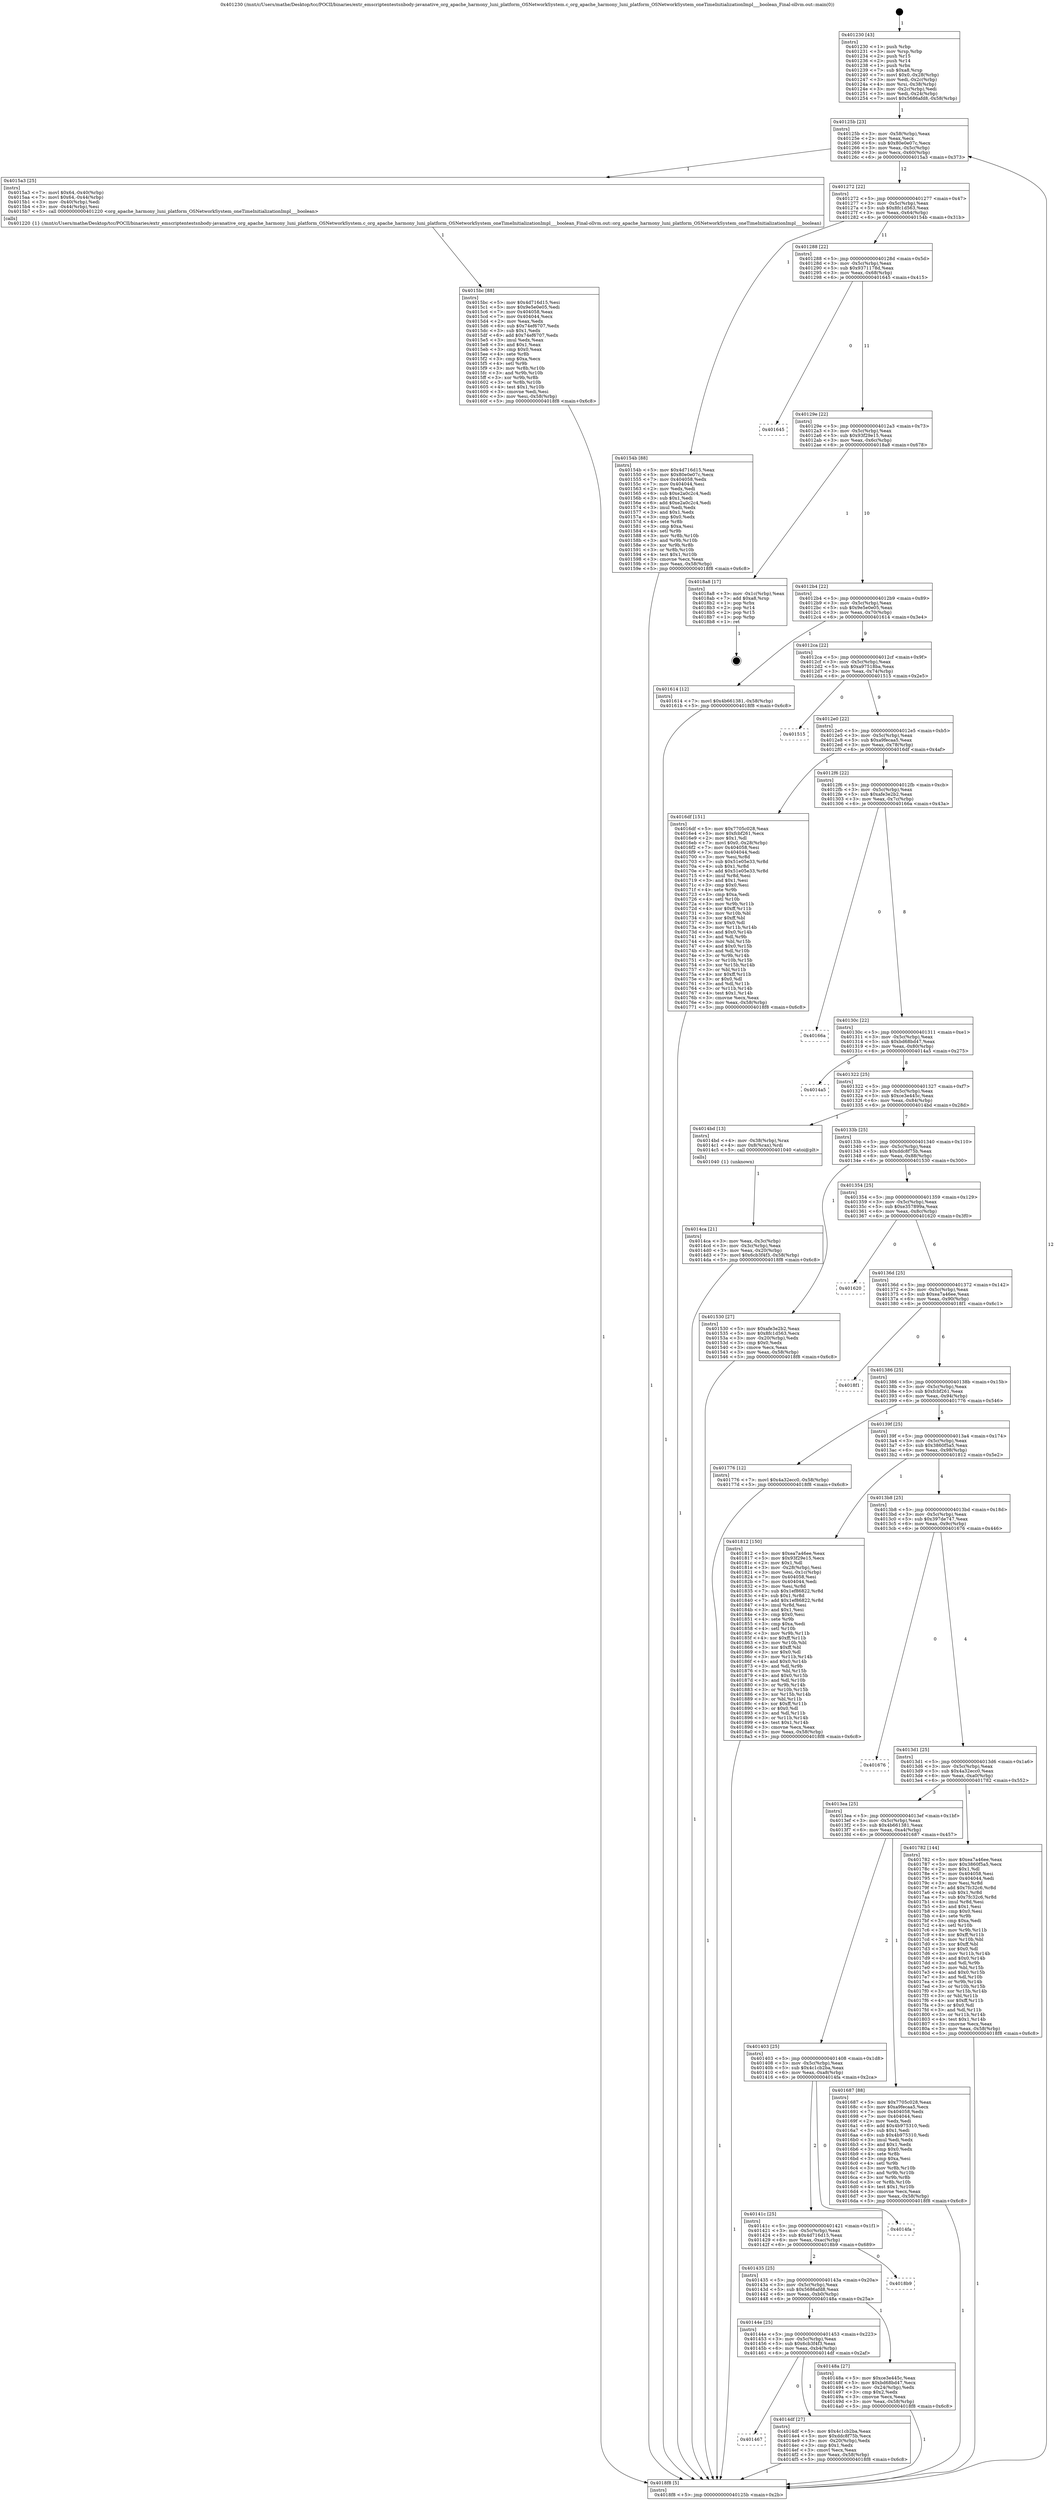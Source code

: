 digraph "0x401230" {
  label = "0x401230 (/mnt/c/Users/mathe/Desktop/tcc/POCII/binaries/extr_emscriptentestsnbody-javanative_org_apache_harmony_luni_platform_OSNetworkSystem.c_org_apache_harmony_luni_platform_OSNetworkSystem_oneTimeInitializationImpl___boolean_Final-ollvm.out::main(0))"
  labelloc = "t"
  node[shape=record]

  Entry [label="",width=0.3,height=0.3,shape=circle,fillcolor=black,style=filled]
  "0x40125b" [label="{
     0x40125b [23]\l
     | [instrs]\l
     &nbsp;&nbsp;0x40125b \<+3\>: mov -0x58(%rbp),%eax\l
     &nbsp;&nbsp;0x40125e \<+2\>: mov %eax,%ecx\l
     &nbsp;&nbsp;0x401260 \<+6\>: sub $0x80e0e07c,%ecx\l
     &nbsp;&nbsp;0x401266 \<+3\>: mov %eax,-0x5c(%rbp)\l
     &nbsp;&nbsp;0x401269 \<+3\>: mov %ecx,-0x60(%rbp)\l
     &nbsp;&nbsp;0x40126c \<+6\>: je 00000000004015a3 \<main+0x373\>\l
  }"]
  "0x4015a3" [label="{
     0x4015a3 [25]\l
     | [instrs]\l
     &nbsp;&nbsp;0x4015a3 \<+7\>: movl $0x64,-0x40(%rbp)\l
     &nbsp;&nbsp;0x4015aa \<+7\>: movl $0x64,-0x44(%rbp)\l
     &nbsp;&nbsp;0x4015b1 \<+3\>: mov -0x40(%rbp),%edi\l
     &nbsp;&nbsp;0x4015b4 \<+3\>: mov -0x44(%rbp),%esi\l
     &nbsp;&nbsp;0x4015b7 \<+5\>: call 0000000000401220 \<org_apache_harmony_luni_platform_OSNetworkSystem_oneTimeInitializationImpl___boolean\>\l
     | [calls]\l
     &nbsp;&nbsp;0x401220 \{1\} (/mnt/c/Users/mathe/Desktop/tcc/POCII/binaries/extr_emscriptentestsnbody-javanative_org_apache_harmony_luni_platform_OSNetworkSystem.c_org_apache_harmony_luni_platform_OSNetworkSystem_oneTimeInitializationImpl___boolean_Final-ollvm.out::org_apache_harmony_luni_platform_OSNetworkSystem_oneTimeInitializationImpl___boolean)\l
  }"]
  "0x401272" [label="{
     0x401272 [22]\l
     | [instrs]\l
     &nbsp;&nbsp;0x401272 \<+5\>: jmp 0000000000401277 \<main+0x47\>\l
     &nbsp;&nbsp;0x401277 \<+3\>: mov -0x5c(%rbp),%eax\l
     &nbsp;&nbsp;0x40127a \<+5\>: sub $0x8fc1d563,%eax\l
     &nbsp;&nbsp;0x40127f \<+3\>: mov %eax,-0x64(%rbp)\l
     &nbsp;&nbsp;0x401282 \<+6\>: je 000000000040154b \<main+0x31b\>\l
  }"]
  Exit [label="",width=0.3,height=0.3,shape=circle,fillcolor=black,style=filled,peripheries=2]
  "0x40154b" [label="{
     0x40154b [88]\l
     | [instrs]\l
     &nbsp;&nbsp;0x40154b \<+5\>: mov $0x4d716d15,%eax\l
     &nbsp;&nbsp;0x401550 \<+5\>: mov $0x80e0e07c,%ecx\l
     &nbsp;&nbsp;0x401555 \<+7\>: mov 0x404058,%edx\l
     &nbsp;&nbsp;0x40155c \<+7\>: mov 0x404044,%esi\l
     &nbsp;&nbsp;0x401563 \<+2\>: mov %edx,%edi\l
     &nbsp;&nbsp;0x401565 \<+6\>: sub $0xe2a0c2c4,%edi\l
     &nbsp;&nbsp;0x40156b \<+3\>: sub $0x1,%edi\l
     &nbsp;&nbsp;0x40156e \<+6\>: add $0xe2a0c2c4,%edi\l
     &nbsp;&nbsp;0x401574 \<+3\>: imul %edi,%edx\l
     &nbsp;&nbsp;0x401577 \<+3\>: and $0x1,%edx\l
     &nbsp;&nbsp;0x40157a \<+3\>: cmp $0x0,%edx\l
     &nbsp;&nbsp;0x40157d \<+4\>: sete %r8b\l
     &nbsp;&nbsp;0x401581 \<+3\>: cmp $0xa,%esi\l
     &nbsp;&nbsp;0x401584 \<+4\>: setl %r9b\l
     &nbsp;&nbsp;0x401588 \<+3\>: mov %r8b,%r10b\l
     &nbsp;&nbsp;0x40158b \<+3\>: and %r9b,%r10b\l
     &nbsp;&nbsp;0x40158e \<+3\>: xor %r9b,%r8b\l
     &nbsp;&nbsp;0x401591 \<+3\>: or %r8b,%r10b\l
     &nbsp;&nbsp;0x401594 \<+4\>: test $0x1,%r10b\l
     &nbsp;&nbsp;0x401598 \<+3\>: cmovne %ecx,%eax\l
     &nbsp;&nbsp;0x40159b \<+3\>: mov %eax,-0x58(%rbp)\l
     &nbsp;&nbsp;0x40159e \<+5\>: jmp 00000000004018f8 \<main+0x6c8\>\l
  }"]
  "0x401288" [label="{
     0x401288 [22]\l
     | [instrs]\l
     &nbsp;&nbsp;0x401288 \<+5\>: jmp 000000000040128d \<main+0x5d\>\l
     &nbsp;&nbsp;0x40128d \<+3\>: mov -0x5c(%rbp),%eax\l
     &nbsp;&nbsp;0x401290 \<+5\>: sub $0x9371178d,%eax\l
     &nbsp;&nbsp;0x401295 \<+3\>: mov %eax,-0x68(%rbp)\l
     &nbsp;&nbsp;0x401298 \<+6\>: je 0000000000401645 \<main+0x415\>\l
  }"]
  "0x4015bc" [label="{
     0x4015bc [88]\l
     | [instrs]\l
     &nbsp;&nbsp;0x4015bc \<+5\>: mov $0x4d716d15,%esi\l
     &nbsp;&nbsp;0x4015c1 \<+5\>: mov $0x9e5e0e05,%edi\l
     &nbsp;&nbsp;0x4015c6 \<+7\>: mov 0x404058,%eax\l
     &nbsp;&nbsp;0x4015cd \<+7\>: mov 0x404044,%ecx\l
     &nbsp;&nbsp;0x4015d4 \<+2\>: mov %eax,%edx\l
     &nbsp;&nbsp;0x4015d6 \<+6\>: sub $0x74ef6707,%edx\l
     &nbsp;&nbsp;0x4015dc \<+3\>: sub $0x1,%edx\l
     &nbsp;&nbsp;0x4015df \<+6\>: add $0x74ef6707,%edx\l
     &nbsp;&nbsp;0x4015e5 \<+3\>: imul %edx,%eax\l
     &nbsp;&nbsp;0x4015e8 \<+3\>: and $0x1,%eax\l
     &nbsp;&nbsp;0x4015eb \<+3\>: cmp $0x0,%eax\l
     &nbsp;&nbsp;0x4015ee \<+4\>: sete %r8b\l
     &nbsp;&nbsp;0x4015f2 \<+3\>: cmp $0xa,%ecx\l
     &nbsp;&nbsp;0x4015f5 \<+4\>: setl %r9b\l
     &nbsp;&nbsp;0x4015f9 \<+3\>: mov %r8b,%r10b\l
     &nbsp;&nbsp;0x4015fc \<+3\>: and %r9b,%r10b\l
     &nbsp;&nbsp;0x4015ff \<+3\>: xor %r9b,%r8b\l
     &nbsp;&nbsp;0x401602 \<+3\>: or %r8b,%r10b\l
     &nbsp;&nbsp;0x401605 \<+4\>: test $0x1,%r10b\l
     &nbsp;&nbsp;0x401609 \<+3\>: cmovne %edi,%esi\l
     &nbsp;&nbsp;0x40160c \<+3\>: mov %esi,-0x58(%rbp)\l
     &nbsp;&nbsp;0x40160f \<+5\>: jmp 00000000004018f8 \<main+0x6c8\>\l
  }"]
  "0x401645" [label="{
     0x401645\l
  }", style=dashed]
  "0x40129e" [label="{
     0x40129e [22]\l
     | [instrs]\l
     &nbsp;&nbsp;0x40129e \<+5\>: jmp 00000000004012a3 \<main+0x73\>\l
     &nbsp;&nbsp;0x4012a3 \<+3\>: mov -0x5c(%rbp),%eax\l
     &nbsp;&nbsp;0x4012a6 \<+5\>: sub $0x93f29e15,%eax\l
     &nbsp;&nbsp;0x4012ab \<+3\>: mov %eax,-0x6c(%rbp)\l
     &nbsp;&nbsp;0x4012ae \<+6\>: je 00000000004018a8 \<main+0x678\>\l
  }"]
  "0x401467" [label="{
     0x401467\l
  }", style=dashed]
  "0x4018a8" [label="{
     0x4018a8 [17]\l
     | [instrs]\l
     &nbsp;&nbsp;0x4018a8 \<+3\>: mov -0x1c(%rbp),%eax\l
     &nbsp;&nbsp;0x4018ab \<+7\>: add $0xa8,%rsp\l
     &nbsp;&nbsp;0x4018b2 \<+1\>: pop %rbx\l
     &nbsp;&nbsp;0x4018b3 \<+2\>: pop %r14\l
     &nbsp;&nbsp;0x4018b5 \<+2\>: pop %r15\l
     &nbsp;&nbsp;0x4018b7 \<+1\>: pop %rbp\l
     &nbsp;&nbsp;0x4018b8 \<+1\>: ret\l
  }"]
  "0x4012b4" [label="{
     0x4012b4 [22]\l
     | [instrs]\l
     &nbsp;&nbsp;0x4012b4 \<+5\>: jmp 00000000004012b9 \<main+0x89\>\l
     &nbsp;&nbsp;0x4012b9 \<+3\>: mov -0x5c(%rbp),%eax\l
     &nbsp;&nbsp;0x4012bc \<+5\>: sub $0x9e5e0e05,%eax\l
     &nbsp;&nbsp;0x4012c1 \<+3\>: mov %eax,-0x70(%rbp)\l
     &nbsp;&nbsp;0x4012c4 \<+6\>: je 0000000000401614 \<main+0x3e4\>\l
  }"]
  "0x4014df" [label="{
     0x4014df [27]\l
     | [instrs]\l
     &nbsp;&nbsp;0x4014df \<+5\>: mov $0x4c1cb2ba,%eax\l
     &nbsp;&nbsp;0x4014e4 \<+5\>: mov $0xddc8f75b,%ecx\l
     &nbsp;&nbsp;0x4014e9 \<+3\>: mov -0x20(%rbp),%edx\l
     &nbsp;&nbsp;0x4014ec \<+3\>: cmp $0x1,%edx\l
     &nbsp;&nbsp;0x4014ef \<+3\>: cmovl %ecx,%eax\l
     &nbsp;&nbsp;0x4014f2 \<+3\>: mov %eax,-0x58(%rbp)\l
     &nbsp;&nbsp;0x4014f5 \<+5\>: jmp 00000000004018f8 \<main+0x6c8\>\l
  }"]
  "0x401614" [label="{
     0x401614 [12]\l
     | [instrs]\l
     &nbsp;&nbsp;0x401614 \<+7\>: movl $0x4b661381,-0x58(%rbp)\l
     &nbsp;&nbsp;0x40161b \<+5\>: jmp 00000000004018f8 \<main+0x6c8\>\l
  }"]
  "0x4012ca" [label="{
     0x4012ca [22]\l
     | [instrs]\l
     &nbsp;&nbsp;0x4012ca \<+5\>: jmp 00000000004012cf \<main+0x9f\>\l
     &nbsp;&nbsp;0x4012cf \<+3\>: mov -0x5c(%rbp),%eax\l
     &nbsp;&nbsp;0x4012d2 \<+5\>: sub $0xa97518ba,%eax\l
     &nbsp;&nbsp;0x4012d7 \<+3\>: mov %eax,-0x74(%rbp)\l
     &nbsp;&nbsp;0x4012da \<+6\>: je 0000000000401515 \<main+0x2e5\>\l
  }"]
  "0x4014ca" [label="{
     0x4014ca [21]\l
     | [instrs]\l
     &nbsp;&nbsp;0x4014ca \<+3\>: mov %eax,-0x3c(%rbp)\l
     &nbsp;&nbsp;0x4014cd \<+3\>: mov -0x3c(%rbp),%eax\l
     &nbsp;&nbsp;0x4014d0 \<+3\>: mov %eax,-0x20(%rbp)\l
     &nbsp;&nbsp;0x4014d3 \<+7\>: movl $0x6cb3f4f3,-0x58(%rbp)\l
     &nbsp;&nbsp;0x4014da \<+5\>: jmp 00000000004018f8 \<main+0x6c8\>\l
  }"]
  "0x401515" [label="{
     0x401515\l
  }", style=dashed]
  "0x4012e0" [label="{
     0x4012e0 [22]\l
     | [instrs]\l
     &nbsp;&nbsp;0x4012e0 \<+5\>: jmp 00000000004012e5 \<main+0xb5\>\l
     &nbsp;&nbsp;0x4012e5 \<+3\>: mov -0x5c(%rbp),%eax\l
     &nbsp;&nbsp;0x4012e8 \<+5\>: sub $0xa9fecaa5,%eax\l
     &nbsp;&nbsp;0x4012ed \<+3\>: mov %eax,-0x78(%rbp)\l
     &nbsp;&nbsp;0x4012f0 \<+6\>: je 00000000004016df \<main+0x4af\>\l
  }"]
  "0x401230" [label="{
     0x401230 [43]\l
     | [instrs]\l
     &nbsp;&nbsp;0x401230 \<+1\>: push %rbp\l
     &nbsp;&nbsp;0x401231 \<+3\>: mov %rsp,%rbp\l
     &nbsp;&nbsp;0x401234 \<+2\>: push %r15\l
     &nbsp;&nbsp;0x401236 \<+2\>: push %r14\l
     &nbsp;&nbsp;0x401238 \<+1\>: push %rbx\l
     &nbsp;&nbsp;0x401239 \<+7\>: sub $0xa8,%rsp\l
     &nbsp;&nbsp;0x401240 \<+7\>: movl $0x0,-0x28(%rbp)\l
     &nbsp;&nbsp;0x401247 \<+3\>: mov %edi,-0x2c(%rbp)\l
     &nbsp;&nbsp;0x40124a \<+4\>: mov %rsi,-0x38(%rbp)\l
     &nbsp;&nbsp;0x40124e \<+3\>: mov -0x2c(%rbp),%edi\l
     &nbsp;&nbsp;0x401251 \<+3\>: mov %edi,-0x24(%rbp)\l
     &nbsp;&nbsp;0x401254 \<+7\>: movl $0x5686afd8,-0x58(%rbp)\l
  }"]
  "0x4016df" [label="{
     0x4016df [151]\l
     | [instrs]\l
     &nbsp;&nbsp;0x4016df \<+5\>: mov $0x7705c028,%eax\l
     &nbsp;&nbsp;0x4016e4 \<+5\>: mov $0xfcbf261,%ecx\l
     &nbsp;&nbsp;0x4016e9 \<+2\>: mov $0x1,%dl\l
     &nbsp;&nbsp;0x4016eb \<+7\>: movl $0x0,-0x28(%rbp)\l
     &nbsp;&nbsp;0x4016f2 \<+7\>: mov 0x404058,%esi\l
     &nbsp;&nbsp;0x4016f9 \<+7\>: mov 0x404044,%edi\l
     &nbsp;&nbsp;0x401700 \<+3\>: mov %esi,%r8d\l
     &nbsp;&nbsp;0x401703 \<+7\>: sub $0x51e05e33,%r8d\l
     &nbsp;&nbsp;0x40170a \<+4\>: sub $0x1,%r8d\l
     &nbsp;&nbsp;0x40170e \<+7\>: add $0x51e05e33,%r8d\l
     &nbsp;&nbsp;0x401715 \<+4\>: imul %r8d,%esi\l
     &nbsp;&nbsp;0x401719 \<+3\>: and $0x1,%esi\l
     &nbsp;&nbsp;0x40171c \<+3\>: cmp $0x0,%esi\l
     &nbsp;&nbsp;0x40171f \<+4\>: sete %r9b\l
     &nbsp;&nbsp;0x401723 \<+3\>: cmp $0xa,%edi\l
     &nbsp;&nbsp;0x401726 \<+4\>: setl %r10b\l
     &nbsp;&nbsp;0x40172a \<+3\>: mov %r9b,%r11b\l
     &nbsp;&nbsp;0x40172d \<+4\>: xor $0xff,%r11b\l
     &nbsp;&nbsp;0x401731 \<+3\>: mov %r10b,%bl\l
     &nbsp;&nbsp;0x401734 \<+3\>: xor $0xff,%bl\l
     &nbsp;&nbsp;0x401737 \<+3\>: xor $0x0,%dl\l
     &nbsp;&nbsp;0x40173a \<+3\>: mov %r11b,%r14b\l
     &nbsp;&nbsp;0x40173d \<+4\>: and $0x0,%r14b\l
     &nbsp;&nbsp;0x401741 \<+3\>: and %dl,%r9b\l
     &nbsp;&nbsp;0x401744 \<+3\>: mov %bl,%r15b\l
     &nbsp;&nbsp;0x401747 \<+4\>: and $0x0,%r15b\l
     &nbsp;&nbsp;0x40174b \<+3\>: and %dl,%r10b\l
     &nbsp;&nbsp;0x40174e \<+3\>: or %r9b,%r14b\l
     &nbsp;&nbsp;0x401751 \<+3\>: or %r10b,%r15b\l
     &nbsp;&nbsp;0x401754 \<+3\>: xor %r15b,%r14b\l
     &nbsp;&nbsp;0x401757 \<+3\>: or %bl,%r11b\l
     &nbsp;&nbsp;0x40175a \<+4\>: xor $0xff,%r11b\l
     &nbsp;&nbsp;0x40175e \<+3\>: or $0x0,%dl\l
     &nbsp;&nbsp;0x401761 \<+3\>: and %dl,%r11b\l
     &nbsp;&nbsp;0x401764 \<+3\>: or %r11b,%r14b\l
     &nbsp;&nbsp;0x401767 \<+4\>: test $0x1,%r14b\l
     &nbsp;&nbsp;0x40176b \<+3\>: cmovne %ecx,%eax\l
     &nbsp;&nbsp;0x40176e \<+3\>: mov %eax,-0x58(%rbp)\l
     &nbsp;&nbsp;0x401771 \<+5\>: jmp 00000000004018f8 \<main+0x6c8\>\l
  }"]
  "0x4012f6" [label="{
     0x4012f6 [22]\l
     | [instrs]\l
     &nbsp;&nbsp;0x4012f6 \<+5\>: jmp 00000000004012fb \<main+0xcb\>\l
     &nbsp;&nbsp;0x4012fb \<+3\>: mov -0x5c(%rbp),%eax\l
     &nbsp;&nbsp;0x4012fe \<+5\>: sub $0xafe3e2b2,%eax\l
     &nbsp;&nbsp;0x401303 \<+3\>: mov %eax,-0x7c(%rbp)\l
     &nbsp;&nbsp;0x401306 \<+6\>: je 000000000040166a \<main+0x43a\>\l
  }"]
  "0x4018f8" [label="{
     0x4018f8 [5]\l
     | [instrs]\l
     &nbsp;&nbsp;0x4018f8 \<+5\>: jmp 000000000040125b \<main+0x2b\>\l
  }"]
  "0x40166a" [label="{
     0x40166a\l
  }", style=dashed]
  "0x40130c" [label="{
     0x40130c [22]\l
     | [instrs]\l
     &nbsp;&nbsp;0x40130c \<+5\>: jmp 0000000000401311 \<main+0xe1\>\l
     &nbsp;&nbsp;0x401311 \<+3\>: mov -0x5c(%rbp),%eax\l
     &nbsp;&nbsp;0x401314 \<+5\>: sub $0xbd68bd47,%eax\l
     &nbsp;&nbsp;0x401319 \<+3\>: mov %eax,-0x80(%rbp)\l
     &nbsp;&nbsp;0x40131c \<+6\>: je 00000000004014a5 \<main+0x275\>\l
  }"]
  "0x40144e" [label="{
     0x40144e [25]\l
     | [instrs]\l
     &nbsp;&nbsp;0x40144e \<+5\>: jmp 0000000000401453 \<main+0x223\>\l
     &nbsp;&nbsp;0x401453 \<+3\>: mov -0x5c(%rbp),%eax\l
     &nbsp;&nbsp;0x401456 \<+5\>: sub $0x6cb3f4f3,%eax\l
     &nbsp;&nbsp;0x40145b \<+6\>: mov %eax,-0xb4(%rbp)\l
     &nbsp;&nbsp;0x401461 \<+6\>: je 00000000004014df \<main+0x2af\>\l
  }"]
  "0x4014a5" [label="{
     0x4014a5\l
  }", style=dashed]
  "0x401322" [label="{
     0x401322 [25]\l
     | [instrs]\l
     &nbsp;&nbsp;0x401322 \<+5\>: jmp 0000000000401327 \<main+0xf7\>\l
     &nbsp;&nbsp;0x401327 \<+3\>: mov -0x5c(%rbp),%eax\l
     &nbsp;&nbsp;0x40132a \<+5\>: sub $0xce3e445c,%eax\l
     &nbsp;&nbsp;0x40132f \<+6\>: mov %eax,-0x84(%rbp)\l
     &nbsp;&nbsp;0x401335 \<+6\>: je 00000000004014bd \<main+0x28d\>\l
  }"]
  "0x40148a" [label="{
     0x40148a [27]\l
     | [instrs]\l
     &nbsp;&nbsp;0x40148a \<+5\>: mov $0xce3e445c,%eax\l
     &nbsp;&nbsp;0x40148f \<+5\>: mov $0xbd68bd47,%ecx\l
     &nbsp;&nbsp;0x401494 \<+3\>: mov -0x24(%rbp),%edx\l
     &nbsp;&nbsp;0x401497 \<+3\>: cmp $0x2,%edx\l
     &nbsp;&nbsp;0x40149a \<+3\>: cmovne %ecx,%eax\l
     &nbsp;&nbsp;0x40149d \<+3\>: mov %eax,-0x58(%rbp)\l
     &nbsp;&nbsp;0x4014a0 \<+5\>: jmp 00000000004018f8 \<main+0x6c8\>\l
  }"]
  "0x4014bd" [label="{
     0x4014bd [13]\l
     | [instrs]\l
     &nbsp;&nbsp;0x4014bd \<+4\>: mov -0x38(%rbp),%rax\l
     &nbsp;&nbsp;0x4014c1 \<+4\>: mov 0x8(%rax),%rdi\l
     &nbsp;&nbsp;0x4014c5 \<+5\>: call 0000000000401040 \<atoi@plt\>\l
     | [calls]\l
     &nbsp;&nbsp;0x401040 \{1\} (unknown)\l
  }"]
  "0x40133b" [label="{
     0x40133b [25]\l
     | [instrs]\l
     &nbsp;&nbsp;0x40133b \<+5\>: jmp 0000000000401340 \<main+0x110\>\l
     &nbsp;&nbsp;0x401340 \<+3\>: mov -0x5c(%rbp),%eax\l
     &nbsp;&nbsp;0x401343 \<+5\>: sub $0xddc8f75b,%eax\l
     &nbsp;&nbsp;0x401348 \<+6\>: mov %eax,-0x88(%rbp)\l
     &nbsp;&nbsp;0x40134e \<+6\>: je 0000000000401530 \<main+0x300\>\l
  }"]
  "0x401435" [label="{
     0x401435 [25]\l
     | [instrs]\l
     &nbsp;&nbsp;0x401435 \<+5\>: jmp 000000000040143a \<main+0x20a\>\l
     &nbsp;&nbsp;0x40143a \<+3\>: mov -0x5c(%rbp),%eax\l
     &nbsp;&nbsp;0x40143d \<+5\>: sub $0x5686afd8,%eax\l
     &nbsp;&nbsp;0x401442 \<+6\>: mov %eax,-0xb0(%rbp)\l
     &nbsp;&nbsp;0x401448 \<+6\>: je 000000000040148a \<main+0x25a\>\l
  }"]
  "0x401530" [label="{
     0x401530 [27]\l
     | [instrs]\l
     &nbsp;&nbsp;0x401530 \<+5\>: mov $0xafe3e2b2,%eax\l
     &nbsp;&nbsp;0x401535 \<+5\>: mov $0x8fc1d563,%ecx\l
     &nbsp;&nbsp;0x40153a \<+3\>: mov -0x20(%rbp),%edx\l
     &nbsp;&nbsp;0x40153d \<+3\>: cmp $0x0,%edx\l
     &nbsp;&nbsp;0x401540 \<+3\>: cmove %ecx,%eax\l
     &nbsp;&nbsp;0x401543 \<+3\>: mov %eax,-0x58(%rbp)\l
     &nbsp;&nbsp;0x401546 \<+5\>: jmp 00000000004018f8 \<main+0x6c8\>\l
  }"]
  "0x401354" [label="{
     0x401354 [25]\l
     | [instrs]\l
     &nbsp;&nbsp;0x401354 \<+5\>: jmp 0000000000401359 \<main+0x129\>\l
     &nbsp;&nbsp;0x401359 \<+3\>: mov -0x5c(%rbp),%eax\l
     &nbsp;&nbsp;0x40135c \<+5\>: sub $0xe357899a,%eax\l
     &nbsp;&nbsp;0x401361 \<+6\>: mov %eax,-0x8c(%rbp)\l
     &nbsp;&nbsp;0x401367 \<+6\>: je 0000000000401620 \<main+0x3f0\>\l
  }"]
  "0x4018b9" [label="{
     0x4018b9\l
  }", style=dashed]
  "0x401620" [label="{
     0x401620\l
  }", style=dashed]
  "0x40136d" [label="{
     0x40136d [25]\l
     | [instrs]\l
     &nbsp;&nbsp;0x40136d \<+5\>: jmp 0000000000401372 \<main+0x142\>\l
     &nbsp;&nbsp;0x401372 \<+3\>: mov -0x5c(%rbp),%eax\l
     &nbsp;&nbsp;0x401375 \<+5\>: sub $0xea7a46ee,%eax\l
     &nbsp;&nbsp;0x40137a \<+6\>: mov %eax,-0x90(%rbp)\l
     &nbsp;&nbsp;0x401380 \<+6\>: je 00000000004018f1 \<main+0x6c1\>\l
  }"]
  "0x40141c" [label="{
     0x40141c [25]\l
     | [instrs]\l
     &nbsp;&nbsp;0x40141c \<+5\>: jmp 0000000000401421 \<main+0x1f1\>\l
     &nbsp;&nbsp;0x401421 \<+3\>: mov -0x5c(%rbp),%eax\l
     &nbsp;&nbsp;0x401424 \<+5\>: sub $0x4d716d15,%eax\l
     &nbsp;&nbsp;0x401429 \<+6\>: mov %eax,-0xac(%rbp)\l
     &nbsp;&nbsp;0x40142f \<+6\>: je 00000000004018b9 \<main+0x689\>\l
  }"]
  "0x4018f1" [label="{
     0x4018f1\l
  }", style=dashed]
  "0x401386" [label="{
     0x401386 [25]\l
     | [instrs]\l
     &nbsp;&nbsp;0x401386 \<+5\>: jmp 000000000040138b \<main+0x15b\>\l
     &nbsp;&nbsp;0x40138b \<+3\>: mov -0x5c(%rbp),%eax\l
     &nbsp;&nbsp;0x40138e \<+5\>: sub $0xfcbf261,%eax\l
     &nbsp;&nbsp;0x401393 \<+6\>: mov %eax,-0x94(%rbp)\l
     &nbsp;&nbsp;0x401399 \<+6\>: je 0000000000401776 \<main+0x546\>\l
  }"]
  "0x4014fa" [label="{
     0x4014fa\l
  }", style=dashed]
  "0x401776" [label="{
     0x401776 [12]\l
     | [instrs]\l
     &nbsp;&nbsp;0x401776 \<+7\>: movl $0x4a32ecc0,-0x58(%rbp)\l
     &nbsp;&nbsp;0x40177d \<+5\>: jmp 00000000004018f8 \<main+0x6c8\>\l
  }"]
  "0x40139f" [label="{
     0x40139f [25]\l
     | [instrs]\l
     &nbsp;&nbsp;0x40139f \<+5\>: jmp 00000000004013a4 \<main+0x174\>\l
     &nbsp;&nbsp;0x4013a4 \<+3\>: mov -0x5c(%rbp),%eax\l
     &nbsp;&nbsp;0x4013a7 \<+5\>: sub $0x3860f5a5,%eax\l
     &nbsp;&nbsp;0x4013ac \<+6\>: mov %eax,-0x98(%rbp)\l
     &nbsp;&nbsp;0x4013b2 \<+6\>: je 0000000000401812 \<main+0x5e2\>\l
  }"]
  "0x401403" [label="{
     0x401403 [25]\l
     | [instrs]\l
     &nbsp;&nbsp;0x401403 \<+5\>: jmp 0000000000401408 \<main+0x1d8\>\l
     &nbsp;&nbsp;0x401408 \<+3\>: mov -0x5c(%rbp),%eax\l
     &nbsp;&nbsp;0x40140b \<+5\>: sub $0x4c1cb2ba,%eax\l
     &nbsp;&nbsp;0x401410 \<+6\>: mov %eax,-0xa8(%rbp)\l
     &nbsp;&nbsp;0x401416 \<+6\>: je 00000000004014fa \<main+0x2ca\>\l
  }"]
  "0x401812" [label="{
     0x401812 [150]\l
     | [instrs]\l
     &nbsp;&nbsp;0x401812 \<+5\>: mov $0xea7a46ee,%eax\l
     &nbsp;&nbsp;0x401817 \<+5\>: mov $0x93f29e15,%ecx\l
     &nbsp;&nbsp;0x40181c \<+2\>: mov $0x1,%dl\l
     &nbsp;&nbsp;0x40181e \<+3\>: mov -0x28(%rbp),%esi\l
     &nbsp;&nbsp;0x401821 \<+3\>: mov %esi,-0x1c(%rbp)\l
     &nbsp;&nbsp;0x401824 \<+7\>: mov 0x404058,%esi\l
     &nbsp;&nbsp;0x40182b \<+7\>: mov 0x404044,%edi\l
     &nbsp;&nbsp;0x401832 \<+3\>: mov %esi,%r8d\l
     &nbsp;&nbsp;0x401835 \<+7\>: sub $0x1ef86822,%r8d\l
     &nbsp;&nbsp;0x40183c \<+4\>: sub $0x1,%r8d\l
     &nbsp;&nbsp;0x401840 \<+7\>: add $0x1ef86822,%r8d\l
     &nbsp;&nbsp;0x401847 \<+4\>: imul %r8d,%esi\l
     &nbsp;&nbsp;0x40184b \<+3\>: and $0x1,%esi\l
     &nbsp;&nbsp;0x40184e \<+3\>: cmp $0x0,%esi\l
     &nbsp;&nbsp;0x401851 \<+4\>: sete %r9b\l
     &nbsp;&nbsp;0x401855 \<+3\>: cmp $0xa,%edi\l
     &nbsp;&nbsp;0x401858 \<+4\>: setl %r10b\l
     &nbsp;&nbsp;0x40185c \<+3\>: mov %r9b,%r11b\l
     &nbsp;&nbsp;0x40185f \<+4\>: xor $0xff,%r11b\l
     &nbsp;&nbsp;0x401863 \<+3\>: mov %r10b,%bl\l
     &nbsp;&nbsp;0x401866 \<+3\>: xor $0xff,%bl\l
     &nbsp;&nbsp;0x401869 \<+3\>: xor $0x0,%dl\l
     &nbsp;&nbsp;0x40186c \<+3\>: mov %r11b,%r14b\l
     &nbsp;&nbsp;0x40186f \<+4\>: and $0x0,%r14b\l
     &nbsp;&nbsp;0x401873 \<+3\>: and %dl,%r9b\l
     &nbsp;&nbsp;0x401876 \<+3\>: mov %bl,%r15b\l
     &nbsp;&nbsp;0x401879 \<+4\>: and $0x0,%r15b\l
     &nbsp;&nbsp;0x40187d \<+3\>: and %dl,%r10b\l
     &nbsp;&nbsp;0x401880 \<+3\>: or %r9b,%r14b\l
     &nbsp;&nbsp;0x401883 \<+3\>: or %r10b,%r15b\l
     &nbsp;&nbsp;0x401886 \<+3\>: xor %r15b,%r14b\l
     &nbsp;&nbsp;0x401889 \<+3\>: or %bl,%r11b\l
     &nbsp;&nbsp;0x40188c \<+4\>: xor $0xff,%r11b\l
     &nbsp;&nbsp;0x401890 \<+3\>: or $0x0,%dl\l
     &nbsp;&nbsp;0x401893 \<+3\>: and %dl,%r11b\l
     &nbsp;&nbsp;0x401896 \<+3\>: or %r11b,%r14b\l
     &nbsp;&nbsp;0x401899 \<+4\>: test $0x1,%r14b\l
     &nbsp;&nbsp;0x40189d \<+3\>: cmovne %ecx,%eax\l
     &nbsp;&nbsp;0x4018a0 \<+3\>: mov %eax,-0x58(%rbp)\l
     &nbsp;&nbsp;0x4018a3 \<+5\>: jmp 00000000004018f8 \<main+0x6c8\>\l
  }"]
  "0x4013b8" [label="{
     0x4013b8 [25]\l
     | [instrs]\l
     &nbsp;&nbsp;0x4013b8 \<+5\>: jmp 00000000004013bd \<main+0x18d\>\l
     &nbsp;&nbsp;0x4013bd \<+3\>: mov -0x5c(%rbp),%eax\l
     &nbsp;&nbsp;0x4013c0 \<+5\>: sub $0x397de747,%eax\l
     &nbsp;&nbsp;0x4013c5 \<+6\>: mov %eax,-0x9c(%rbp)\l
     &nbsp;&nbsp;0x4013cb \<+6\>: je 0000000000401676 \<main+0x446\>\l
  }"]
  "0x401687" [label="{
     0x401687 [88]\l
     | [instrs]\l
     &nbsp;&nbsp;0x401687 \<+5\>: mov $0x7705c028,%eax\l
     &nbsp;&nbsp;0x40168c \<+5\>: mov $0xa9fecaa5,%ecx\l
     &nbsp;&nbsp;0x401691 \<+7\>: mov 0x404058,%edx\l
     &nbsp;&nbsp;0x401698 \<+7\>: mov 0x404044,%esi\l
     &nbsp;&nbsp;0x40169f \<+2\>: mov %edx,%edi\l
     &nbsp;&nbsp;0x4016a1 \<+6\>: add $0x4b975310,%edi\l
     &nbsp;&nbsp;0x4016a7 \<+3\>: sub $0x1,%edi\l
     &nbsp;&nbsp;0x4016aa \<+6\>: sub $0x4b975310,%edi\l
     &nbsp;&nbsp;0x4016b0 \<+3\>: imul %edi,%edx\l
     &nbsp;&nbsp;0x4016b3 \<+3\>: and $0x1,%edx\l
     &nbsp;&nbsp;0x4016b6 \<+3\>: cmp $0x0,%edx\l
     &nbsp;&nbsp;0x4016b9 \<+4\>: sete %r8b\l
     &nbsp;&nbsp;0x4016bd \<+3\>: cmp $0xa,%esi\l
     &nbsp;&nbsp;0x4016c0 \<+4\>: setl %r9b\l
     &nbsp;&nbsp;0x4016c4 \<+3\>: mov %r8b,%r10b\l
     &nbsp;&nbsp;0x4016c7 \<+3\>: and %r9b,%r10b\l
     &nbsp;&nbsp;0x4016ca \<+3\>: xor %r9b,%r8b\l
     &nbsp;&nbsp;0x4016cd \<+3\>: or %r8b,%r10b\l
     &nbsp;&nbsp;0x4016d0 \<+4\>: test $0x1,%r10b\l
     &nbsp;&nbsp;0x4016d4 \<+3\>: cmovne %ecx,%eax\l
     &nbsp;&nbsp;0x4016d7 \<+3\>: mov %eax,-0x58(%rbp)\l
     &nbsp;&nbsp;0x4016da \<+5\>: jmp 00000000004018f8 \<main+0x6c8\>\l
  }"]
  "0x401676" [label="{
     0x401676\l
  }", style=dashed]
  "0x4013d1" [label="{
     0x4013d1 [25]\l
     | [instrs]\l
     &nbsp;&nbsp;0x4013d1 \<+5\>: jmp 00000000004013d6 \<main+0x1a6\>\l
     &nbsp;&nbsp;0x4013d6 \<+3\>: mov -0x5c(%rbp),%eax\l
     &nbsp;&nbsp;0x4013d9 \<+5\>: sub $0x4a32ecc0,%eax\l
     &nbsp;&nbsp;0x4013de \<+6\>: mov %eax,-0xa0(%rbp)\l
     &nbsp;&nbsp;0x4013e4 \<+6\>: je 0000000000401782 \<main+0x552\>\l
  }"]
  "0x4013ea" [label="{
     0x4013ea [25]\l
     | [instrs]\l
     &nbsp;&nbsp;0x4013ea \<+5\>: jmp 00000000004013ef \<main+0x1bf\>\l
     &nbsp;&nbsp;0x4013ef \<+3\>: mov -0x5c(%rbp),%eax\l
     &nbsp;&nbsp;0x4013f2 \<+5\>: sub $0x4b661381,%eax\l
     &nbsp;&nbsp;0x4013f7 \<+6\>: mov %eax,-0xa4(%rbp)\l
     &nbsp;&nbsp;0x4013fd \<+6\>: je 0000000000401687 \<main+0x457\>\l
  }"]
  "0x401782" [label="{
     0x401782 [144]\l
     | [instrs]\l
     &nbsp;&nbsp;0x401782 \<+5\>: mov $0xea7a46ee,%eax\l
     &nbsp;&nbsp;0x401787 \<+5\>: mov $0x3860f5a5,%ecx\l
     &nbsp;&nbsp;0x40178c \<+2\>: mov $0x1,%dl\l
     &nbsp;&nbsp;0x40178e \<+7\>: mov 0x404058,%esi\l
     &nbsp;&nbsp;0x401795 \<+7\>: mov 0x404044,%edi\l
     &nbsp;&nbsp;0x40179c \<+3\>: mov %esi,%r8d\l
     &nbsp;&nbsp;0x40179f \<+7\>: add $0x7fc32c6,%r8d\l
     &nbsp;&nbsp;0x4017a6 \<+4\>: sub $0x1,%r8d\l
     &nbsp;&nbsp;0x4017aa \<+7\>: sub $0x7fc32c6,%r8d\l
     &nbsp;&nbsp;0x4017b1 \<+4\>: imul %r8d,%esi\l
     &nbsp;&nbsp;0x4017b5 \<+3\>: and $0x1,%esi\l
     &nbsp;&nbsp;0x4017b8 \<+3\>: cmp $0x0,%esi\l
     &nbsp;&nbsp;0x4017bb \<+4\>: sete %r9b\l
     &nbsp;&nbsp;0x4017bf \<+3\>: cmp $0xa,%edi\l
     &nbsp;&nbsp;0x4017c2 \<+4\>: setl %r10b\l
     &nbsp;&nbsp;0x4017c6 \<+3\>: mov %r9b,%r11b\l
     &nbsp;&nbsp;0x4017c9 \<+4\>: xor $0xff,%r11b\l
     &nbsp;&nbsp;0x4017cd \<+3\>: mov %r10b,%bl\l
     &nbsp;&nbsp;0x4017d0 \<+3\>: xor $0xff,%bl\l
     &nbsp;&nbsp;0x4017d3 \<+3\>: xor $0x0,%dl\l
     &nbsp;&nbsp;0x4017d6 \<+3\>: mov %r11b,%r14b\l
     &nbsp;&nbsp;0x4017d9 \<+4\>: and $0x0,%r14b\l
     &nbsp;&nbsp;0x4017dd \<+3\>: and %dl,%r9b\l
     &nbsp;&nbsp;0x4017e0 \<+3\>: mov %bl,%r15b\l
     &nbsp;&nbsp;0x4017e3 \<+4\>: and $0x0,%r15b\l
     &nbsp;&nbsp;0x4017e7 \<+3\>: and %dl,%r10b\l
     &nbsp;&nbsp;0x4017ea \<+3\>: or %r9b,%r14b\l
     &nbsp;&nbsp;0x4017ed \<+3\>: or %r10b,%r15b\l
     &nbsp;&nbsp;0x4017f0 \<+3\>: xor %r15b,%r14b\l
     &nbsp;&nbsp;0x4017f3 \<+3\>: or %bl,%r11b\l
     &nbsp;&nbsp;0x4017f6 \<+4\>: xor $0xff,%r11b\l
     &nbsp;&nbsp;0x4017fa \<+3\>: or $0x0,%dl\l
     &nbsp;&nbsp;0x4017fd \<+3\>: and %dl,%r11b\l
     &nbsp;&nbsp;0x401800 \<+3\>: or %r11b,%r14b\l
     &nbsp;&nbsp;0x401803 \<+4\>: test $0x1,%r14b\l
     &nbsp;&nbsp;0x401807 \<+3\>: cmovne %ecx,%eax\l
     &nbsp;&nbsp;0x40180a \<+3\>: mov %eax,-0x58(%rbp)\l
     &nbsp;&nbsp;0x40180d \<+5\>: jmp 00000000004018f8 \<main+0x6c8\>\l
  }"]
  Entry -> "0x401230" [label=" 1"]
  "0x40125b" -> "0x4015a3" [label=" 1"]
  "0x40125b" -> "0x401272" [label=" 12"]
  "0x4018a8" -> Exit [label=" 1"]
  "0x401272" -> "0x40154b" [label=" 1"]
  "0x401272" -> "0x401288" [label=" 11"]
  "0x401812" -> "0x4018f8" [label=" 1"]
  "0x401288" -> "0x401645" [label=" 0"]
  "0x401288" -> "0x40129e" [label=" 11"]
  "0x401782" -> "0x4018f8" [label=" 1"]
  "0x40129e" -> "0x4018a8" [label=" 1"]
  "0x40129e" -> "0x4012b4" [label=" 10"]
  "0x401776" -> "0x4018f8" [label=" 1"]
  "0x4012b4" -> "0x401614" [label=" 1"]
  "0x4012b4" -> "0x4012ca" [label=" 9"]
  "0x4016df" -> "0x4018f8" [label=" 1"]
  "0x4012ca" -> "0x401515" [label=" 0"]
  "0x4012ca" -> "0x4012e0" [label=" 9"]
  "0x401614" -> "0x4018f8" [label=" 1"]
  "0x4012e0" -> "0x4016df" [label=" 1"]
  "0x4012e0" -> "0x4012f6" [label=" 8"]
  "0x4015bc" -> "0x4018f8" [label=" 1"]
  "0x4012f6" -> "0x40166a" [label=" 0"]
  "0x4012f6" -> "0x40130c" [label=" 8"]
  "0x4015a3" -> "0x4015bc" [label=" 1"]
  "0x40130c" -> "0x4014a5" [label=" 0"]
  "0x40130c" -> "0x401322" [label=" 8"]
  "0x40154b" -> "0x4018f8" [label=" 1"]
  "0x401322" -> "0x4014bd" [label=" 1"]
  "0x401322" -> "0x40133b" [label=" 7"]
  "0x401530" -> "0x4018f8" [label=" 1"]
  "0x40133b" -> "0x401530" [label=" 1"]
  "0x40133b" -> "0x401354" [label=" 6"]
  "0x40144e" -> "0x401467" [label=" 0"]
  "0x401354" -> "0x401620" [label=" 0"]
  "0x401354" -> "0x40136d" [label=" 6"]
  "0x40144e" -> "0x4014df" [label=" 1"]
  "0x40136d" -> "0x4018f1" [label=" 0"]
  "0x40136d" -> "0x401386" [label=" 6"]
  "0x4014ca" -> "0x4018f8" [label=" 1"]
  "0x401386" -> "0x401776" [label=" 1"]
  "0x401386" -> "0x40139f" [label=" 5"]
  "0x4014bd" -> "0x4014ca" [label=" 1"]
  "0x40139f" -> "0x401812" [label=" 1"]
  "0x40139f" -> "0x4013b8" [label=" 4"]
  "0x401230" -> "0x40125b" [label=" 1"]
  "0x4013b8" -> "0x401676" [label=" 0"]
  "0x4013b8" -> "0x4013d1" [label=" 4"]
  "0x40148a" -> "0x4018f8" [label=" 1"]
  "0x4013d1" -> "0x401782" [label=" 1"]
  "0x4013d1" -> "0x4013ea" [label=" 3"]
  "0x401435" -> "0x40144e" [label=" 1"]
  "0x4013ea" -> "0x401687" [label=" 1"]
  "0x4013ea" -> "0x401403" [label=" 2"]
  "0x4018f8" -> "0x40125b" [label=" 12"]
  "0x401403" -> "0x4014fa" [label=" 0"]
  "0x401403" -> "0x40141c" [label=" 2"]
  "0x401687" -> "0x4018f8" [label=" 1"]
  "0x40141c" -> "0x4018b9" [label=" 0"]
  "0x40141c" -> "0x401435" [label=" 2"]
  "0x4014df" -> "0x4018f8" [label=" 1"]
  "0x401435" -> "0x40148a" [label=" 1"]
}
